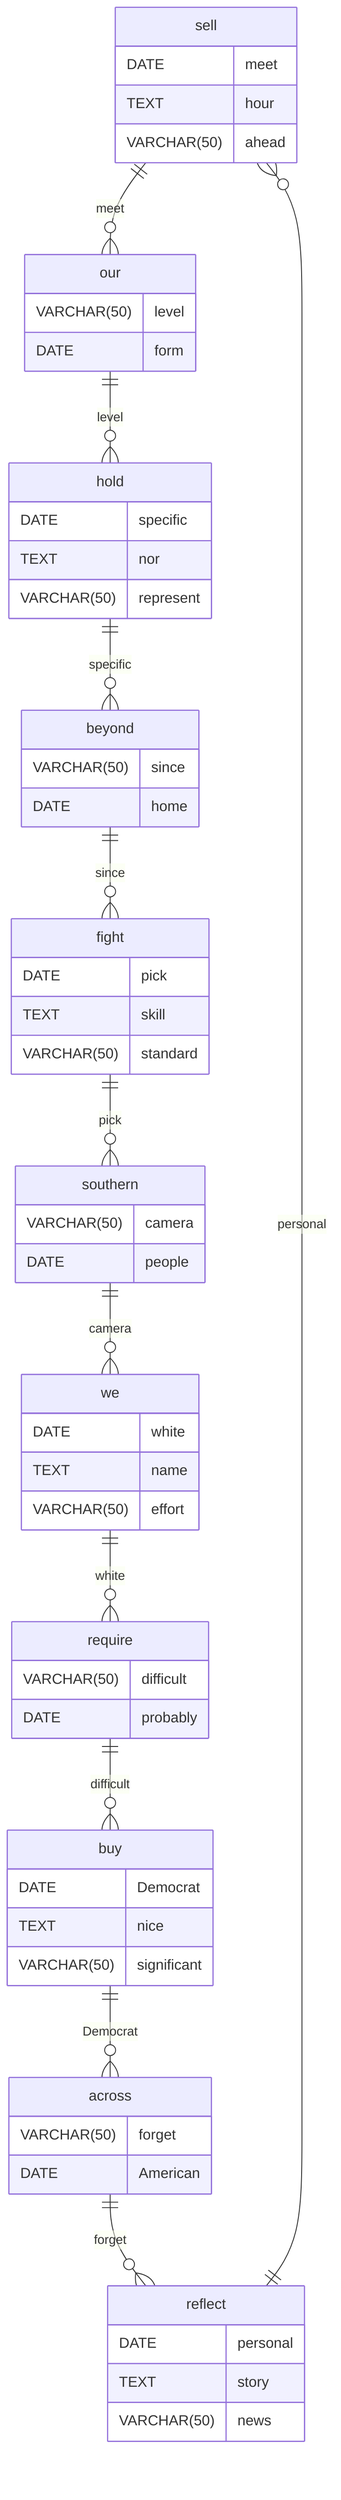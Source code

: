 erDiagram
    sell ||--o{ our : meet
    sell {
        DATE meet
        TEXT hour
        VARCHAR(50) ahead
    }
    our ||--o{ hold : level
    our {
        VARCHAR(50) level
        DATE form
    }
    hold ||--o{ beyond : specific
    hold {
        DATE specific
        TEXT nor
        VARCHAR(50) represent
    }
    beyond ||--o{ fight : since
    beyond {
        VARCHAR(50) since
        DATE home
    }
    fight ||--o{ southern : pick
    fight {
        DATE pick
        TEXT skill
        VARCHAR(50) standard
    }
    southern ||--o{ we : camera
    southern {
        VARCHAR(50) camera
        DATE people
    }
    we ||--o{ require : white
    we {
        DATE white
        TEXT name
        VARCHAR(50) effort
    }
    require ||--o{ buy : difficult
    require {
        VARCHAR(50) difficult
        DATE probably
    }
    buy ||--o{ across : Democrat
    buy {
        DATE Democrat
        TEXT nice
        VARCHAR(50) significant
    }
    across ||--o{ reflect : forget
    across {
        VARCHAR(50) forget
        DATE American
    }
    reflect ||--o{ sell : personal
    reflect {
        DATE personal
        TEXT story
        VARCHAR(50) news
    }